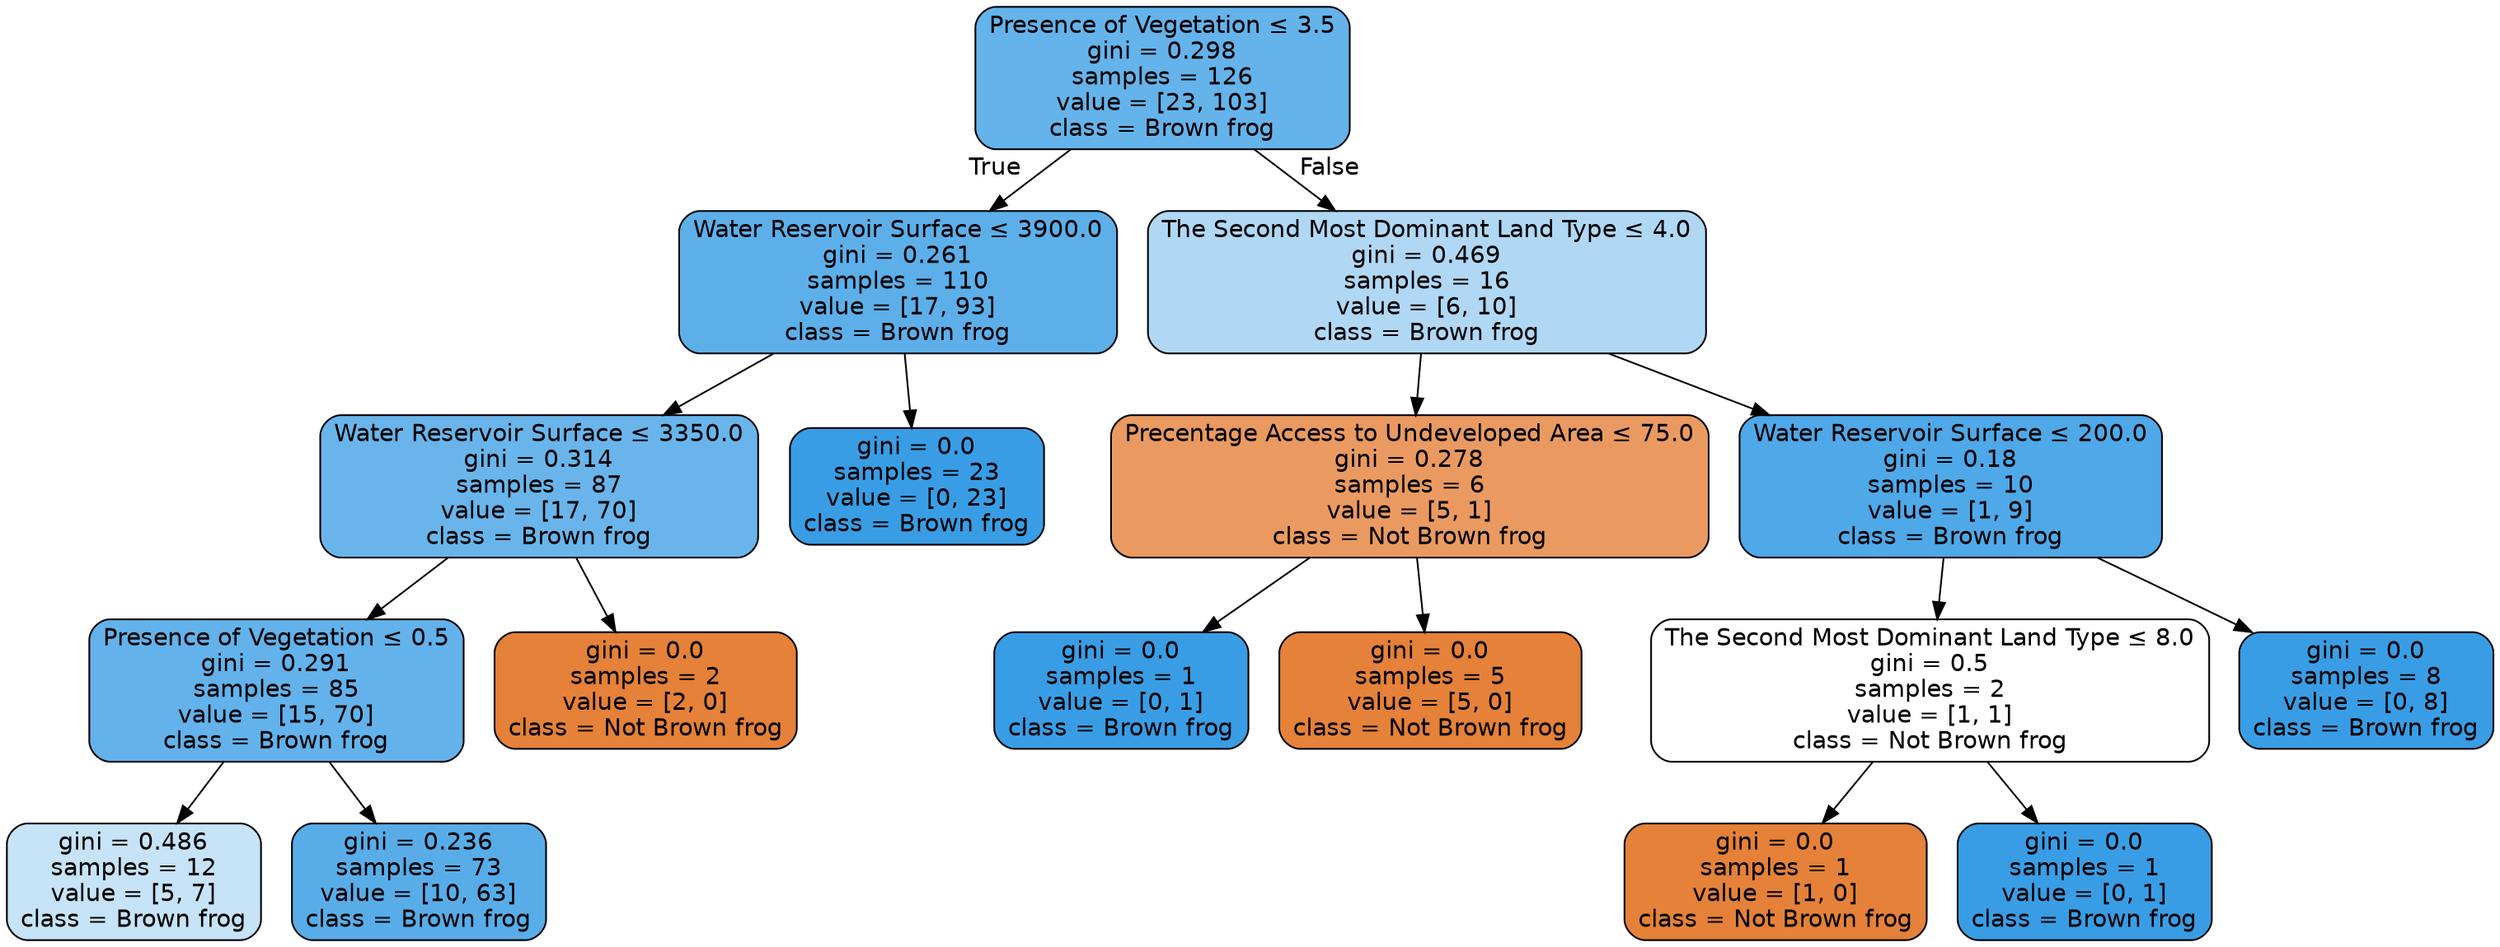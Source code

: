 digraph Tree {
node [shape=box, style="filled, rounded", color="black", fontname=helvetica] ;
edge [fontname=helvetica] ;
0 [label=<Presence of Vegetation &le; 3.5<br/>gini = 0.298<br/>samples = 126<br/>value = [23, 103]<br/>class = Brown frog>, fillcolor="#65b3eb"] ;
1 [label=<Water Reservoir Surface &le; 3900.0<br/>gini = 0.261<br/>samples = 110<br/>value = [17, 93]<br/>class = Brown frog>, fillcolor="#5dafea"] ;
0 -> 1 [labeldistance=2.5, labelangle=45, headlabel="True"] ;
2 [label=<Water Reservoir Surface &le; 3350.0<br/>gini = 0.314<br/>samples = 87<br/>value = [17, 70]<br/>class = Brown frog>, fillcolor="#69b5eb"] ;
1 -> 2 ;
3 [label=<Presence of Vegetation &le; 0.5<br/>gini = 0.291<br/>samples = 85<br/>value = [15, 70]<br/>class = Brown frog>, fillcolor="#63b2eb"] ;
2 -> 3 ;
4 [label=<gini = 0.486<br/>samples = 12<br/>value = [5, 7]<br/>class = Brown frog>, fillcolor="#c6e3f8"] ;
3 -> 4 ;
5 [label=<gini = 0.236<br/>samples = 73<br/>value = [10, 63]<br/>class = Brown frog>, fillcolor="#58ade9"] ;
3 -> 5 ;
6 [label=<gini = 0.0<br/>samples = 2<br/>value = [2, 0]<br/>class = Not Brown frog>, fillcolor="#e58139"] ;
2 -> 6 ;
7 [label=<gini = 0.0<br/>samples = 23<br/>value = [0, 23]<br/>class = Brown frog>, fillcolor="#399de5"] ;
1 -> 7 ;
8 [label=<The Second Most Dominant Land Type &le; 4.0<br/>gini = 0.469<br/>samples = 16<br/>value = [6, 10]<br/>class = Brown frog>, fillcolor="#b0d8f5"] ;
0 -> 8 [labeldistance=2.5, labelangle=-45, headlabel="False"] ;
9 [label=<Precentage Access to Undeveloped Area &le; 75.0<br/>gini = 0.278<br/>samples = 6<br/>value = [5, 1]<br/>class = Not Brown frog>, fillcolor="#ea9a61"] ;
8 -> 9 ;
10 [label=<gini = 0.0<br/>samples = 1<br/>value = [0, 1]<br/>class = Brown frog>, fillcolor="#399de5"] ;
9 -> 10 ;
11 [label=<gini = 0.0<br/>samples = 5<br/>value = [5, 0]<br/>class = Not Brown frog>, fillcolor="#e58139"] ;
9 -> 11 ;
12 [label=<Water Reservoir Surface &le; 200.0<br/>gini = 0.18<br/>samples = 10<br/>value = [1, 9]<br/>class = Brown frog>, fillcolor="#4fa8e8"] ;
8 -> 12 ;
13 [label=<The Second Most Dominant Land Type &le; 8.0<br/>gini = 0.5<br/>samples = 2<br/>value = [1, 1]<br/>class = Not Brown frog>, fillcolor="#ffffff"] ;
12 -> 13 ;
14 [label=<gini = 0.0<br/>samples = 1<br/>value = [1, 0]<br/>class = Not Brown frog>, fillcolor="#e58139"] ;
13 -> 14 ;
15 [label=<gini = 0.0<br/>samples = 1<br/>value = [0, 1]<br/>class = Brown frog>, fillcolor="#399de5"] ;
13 -> 15 ;
16 [label=<gini = 0.0<br/>samples = 8<br/>value = [0, 8]<br/>class = Brown frog>, fillcolor="#399de5"] ;
12 -> 16 ;
}